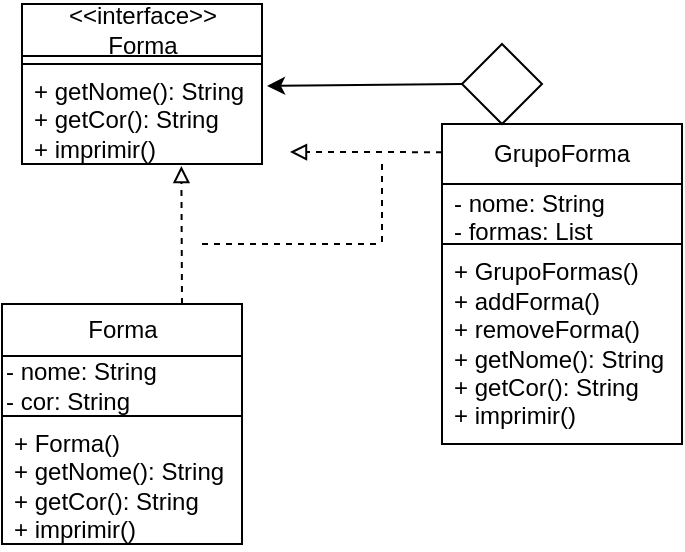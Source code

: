 <mxfile>
    <diagram id="FV1s3ZicXbtBwObBkq-W" name="Page-1">
        <mxGraphModel dx="529" dy="389" grid="1" gridSize="10" guides="1" tooltips="1" connect="1" arrows="1" fold="1" page="1" pageScale="1" pageWidth="850" pageHeight="1100" math="0" shadow="0">
            <root>
                <mxCell id="0"/>
                <mxCell id="1" parent="0"/>
                <mxCell id="2" value="Forma" style="swimlane;fontStyle=0;childLayout=stackLayout;horizontal=1;startSize=26;fillColor=none;horizontalStack=0;resizeParent=1;resizeParentMax=0;resizeLast=0;collapsible=1;marginBottom=0;html=1;" parent="1" vertex="1">
                    <mxGeometry x="80" y="230" width="120" height="120" as="geometry"/>
                </mxCell>
                <mxCell id="6" value="&lt;span style=&quot;&quot;&gt;- nome: String&lt;/span&gt;&lt;br style=&quot;&quot;&gt;&lt;div style=&quot;&quot;&gt;&lt;span style=&quot;background-color: initial;&quot;&gt;- cor: String&lt;/span&gt;&lt;/div&gt;" style="text;html=1;strokeColor=none;fillColor=none;align=left;verticalAlign=middle;whiteSpace=wrap;rounded=0;" parent="2" vertex="1">
                    <mxGeometry y="26" width="120" height="30" as="geometry"/>
                </mxCell>
                <mxCell id="3" value="+ Forma()&lt;br&gt;+ getNome(): String&lt;br&gt;+ getCor(): String&lt;br&gt;+ imprimir()" style="text;strokeColor=default;fillColor=none;align=left;verticalAlign=top;spacingLeft=4;spacingRight=4;overflow=hidden;rotatable=0;points=[[0,0.5],[1,0.5]];portConstraint=eastwest;whiteSpace=wrap;html=1;" parent="2" vertex="1">
                    <mxGeometry y="56" width="120" height="64" as="geometry"/>
                </mxCell>
                <mxCell id="7" value="GrupoForma" style="swimlane;fontStyle=0;childLayout=stackLayout;horizontal=1;startSize=30;horizontalStack=0;resizeParent=1;resizeParentMax=0;resizeLast=0;collapsible=1;marginBottom=0;whiteSpace=wrap;html=1;strokeColor=default;" parent="1" vertex="1">
                    <mxGeometry x="300" y="140" width="120" height="160" as="geometry"/>
                </mxCell>
                <mxCell id="8" value="- nome: String&lt;br&gt;- formas: List" style="text;strokeColor=none;fillColor=none;align=left;verticalAlign=middle;spacingLeft=4;spacingRight=4;overflow=hidden;points=[[0,0.5],[1,0.5]];portConstraint=eastwest;rotatable=0;whiteSpace=wrap;html=1;" parent="7" vertex="1">
                    <mxGeometry y="30" width="120" height="30" as="geometry"/>
                </mxCell>
                <mxCell id="9" value="+ GrupoFormas()&lt;br&gt;+ addForma()&lt;br&gt;+ removeForma()&lt;br&gt;+ getNome(): String&lt;br&gt;+ getCor(): String&lt;br&gt;+ imprimir()" style="text;strokeColor=default;fillColor=none;align=left;verticalAlign=middle;spacingLeft=4;spacingRight=4;overflow=hidden;points=[[0,0.5],[1,0.5]];portConstraint=eastwest;rotatable=0;whiteSpace=wrap;html=1;" parent="7" vertex="1">
                    <mxGeometry y="60" width="120" height="100" as="geometry"/>
                </mxCell>
                <mxCell id="11" value="&amp;lt;&amp;lt;interface&amp;gt;&amp;gt;&lt;br&gt;Forma" style="swimlane;fontStyle=0;childLayout=stackLayout;horizontal=1;startSize=26;fillColor=none;horizontalStack=0;resizeParent=1;resizeParentMax=0;resizeLast=0;collapsible=1;marginBottom=0;html=1;" parent="1" vertex="1">
                    <mxGeometry x="90" y="80" width="120" height="80" as="geometry"/>
                </mxCell>
                <mxCell id="14" value="" style="text;html=1;strokeColor=default;fillColor=none;align=center;verticalAlign=middle;whiteSpace=wrap;rounded=0;" parent="11" vertex="1">
                    <mxGeometry y="26" width="120" height="4" as="geometry"/>
                </mxCell>
                <mxCell id="13" value="+ getNome(): String&lt;br&gt;+ getCor(): String&lt;br&gt;+ imprimir()" style="text;strokeColor=default;fillColor=none;align=left;verticalAlign=top;spacingLeft=4;spacingRight=4;overflow=hidden;rotatable=0;points=[[0,0.5],[1,0.5]];portConstraint=eastwest;whiteSpace=wrap;html=1;" parent="11" vertex="1">
                    <mxGeometry y="30" width="120" height="50" as="geometry"/>
                </mxCell>
                <mxCell id="15" value="" style="rhombus;whiteSpace=wrap;html=1;" parent="1" vertex="1">
                    <mxGeometry x="310" y="100" width="40" height="40" as="geometry"/>
                </mxCell>
                <mxCell id="16" value="" style="endArrow=classic;html=1;exitX=0;exitY=0.5;exitDx=0;exitDy=0;entryX=1.021;entryY=0.22;entryDx=0;entryDy=0;entryPerimeter=0;" parent="1" source="15" target="13" edge="1">
                    <mxGeometry width="50" height="50" relative="1" as="geometry">
                        <mxPoint x="250" y="270" as="sourcePoint"/>
                        <mxPoint x="230" y="120" as="targetPoint"/>
                    </mxGeometry>
                </mxCell>
                <mxCell id="19" value="" style="endArrow=block;html=1;entryX=0.664;entryY=1.02;entryDx=0;entryDy=0;entryPerimeter=0;dashed=1;endFill=0;" parent="1" target="13" edge="1">
                    <mxGeometry width="50" height="50" relative="1" as="geometry">
                        <mxPoint x="170" y="230" as="sourcePoint"/>
                        <mxPoint x="300" y="220" as="targetPoint"/>
                    </mxGeometry>
                </mxCell>
                <mxCell id="20" value="" style="endArrow=block;html=1;dashed=1;exitX=0;exitY=0.088;exitDx=0;exitDy=0;exitPerimeter=0;endFill=0;" parent="1" source="7" edge="1">
                    <mxGeometry width="50" height="50" relative="1" as="geometry">
                        <mxPoint x="290" y="150" as="sourcePoint"/>
                        <mxPoint x="224" y="154" as="targetPoint"/>
                    </mxGeometry>
                </mxCell>
                <mxCell id="22" value="" style="endArrow=none;dashed=1;html=1;" parent="1" edge="1">
                    <mxGeometry width="50" height="50" relative="1" as="geometry">
                        <mxPoint x="180" y="200" as="sourcePoint"/>
                        <mxPoint x="270" y="200" as="targetPoint"/>
                    </mxGeometry>
                </mxCell>
                <mxCell id="23" value="" style="endArrow=none;dashed=1;html=1;" parent="1" edge="1">
                    <mxGeometry width="50" height="50" relative="1" as="geometry">
                        <mxPoint x="270" y="160" as="sourcePoint"/>
                        <mxPoint x="270" y="200" as="targetPoint"/>
                    </mxGeometry>
                </mxCell>
            </root>
        </mxGraphModel>
    </diagram>
</mxfile>